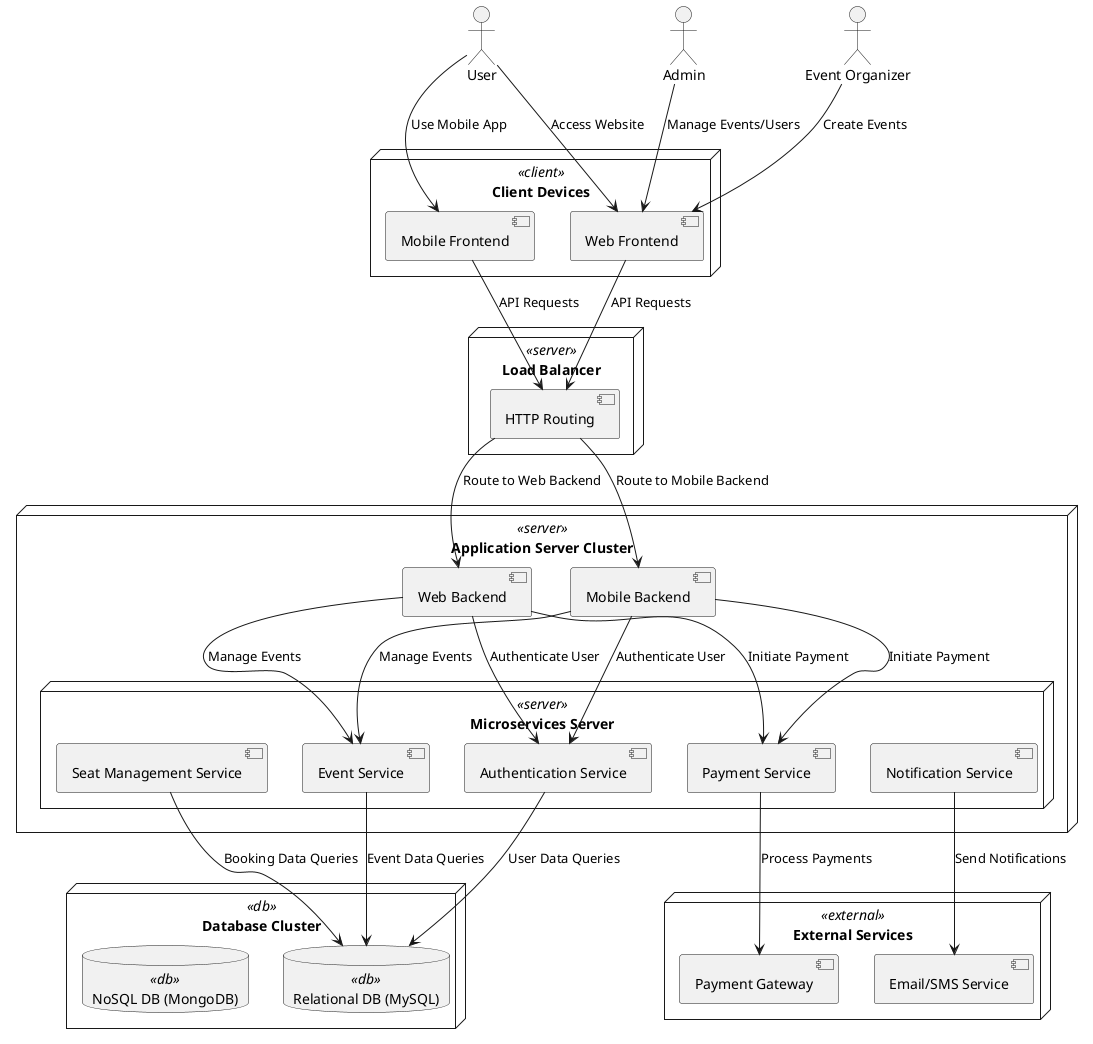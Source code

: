 @startuml

skinparam component {
    BackgroundColor<<server>> LightSkyBlue
    BackgroundColor<<db>> LightGreen
    BackgroundColor<<service>> LightGoldenrodYellow
    BackgroundColor<<client>> Lavender
    BackgroundColor<<external>> Moccasin
}

' External Actors
actor "User" as User
actor "Admin" as Admin
actor "Event Organizer" as Organizer

' Client Devices
node "Client Devices" <<client>> {
    component "Web Frontend" as WebBrowser
    component "Mobile Frontend" as MobileApp
}

' Load Balancer
node "Load Balancer" <<server>> {
    component "HTTP Routing" as HTTPRouting
}

' Application Servers
node "Application Server Cluster" <<server>> {
    component "Web Backend" as WebBackend
    component "Mobile Backend" as MobileBackend
    node "Microservices Server" <<server>> {
        component "Authentication Service" as AuthService
        component "Event Service" as EventService
        component "Seat Management Service" as SeatService
        component "Payment Service" as PaymentService
        component "Notification Service" as NotificationService
    }
}

' Databases
node "Database Cluster" <<db>> {
    database "Relational DB (MySQL)" as RelationalDB <<db>>
    database "NoSQL DB (MongoDB)" as NoSQLDB <<db>>
}

' External Services
node "External Services" <<external>> {
    component "Payment Gateway" as PaymentGateway
    component "Email/SMS Service" as EmailService
}

' Relationships
User --> WebBrowser : "Access Website"
User --> MobileApp : "Use Mobile App"
Admin --> WebBrowser : "Manage Events/Users"
Organizer --> WebBrowser : "Create Events"

WebBrowser --> HTTPRouting : "API Requests"
MobileApp --> HTTPRouting : "API Requests"

HTTPRouting --> WebBackend : "Route to Web Backend"
HTTPRouting --> MobileBackend : "Route to Mobile Backend"

WebBackend --> AuthService : "Authenticate User"
WebBackend --> EventService : "Manage Events"
WebBackend --> PaymentService : "Initiate Payment"

MobileBackend --> AuthService : "Authenticate User"
MobileBackend --> EventService : "Manage Events"
MobileBackend --> PaymentService : "Initiate Payment"

AuthService --> RelationalDB : "User Data Queries"
EventService --> RelationalDB : "Event Data Queries"
SeatService --> RelationalDB : "Booking Data Queries"
PaymentService --> PaymentGateway : "Process Payments"
NotificationService --> EmailService : "Send Notifications"

@enduml
